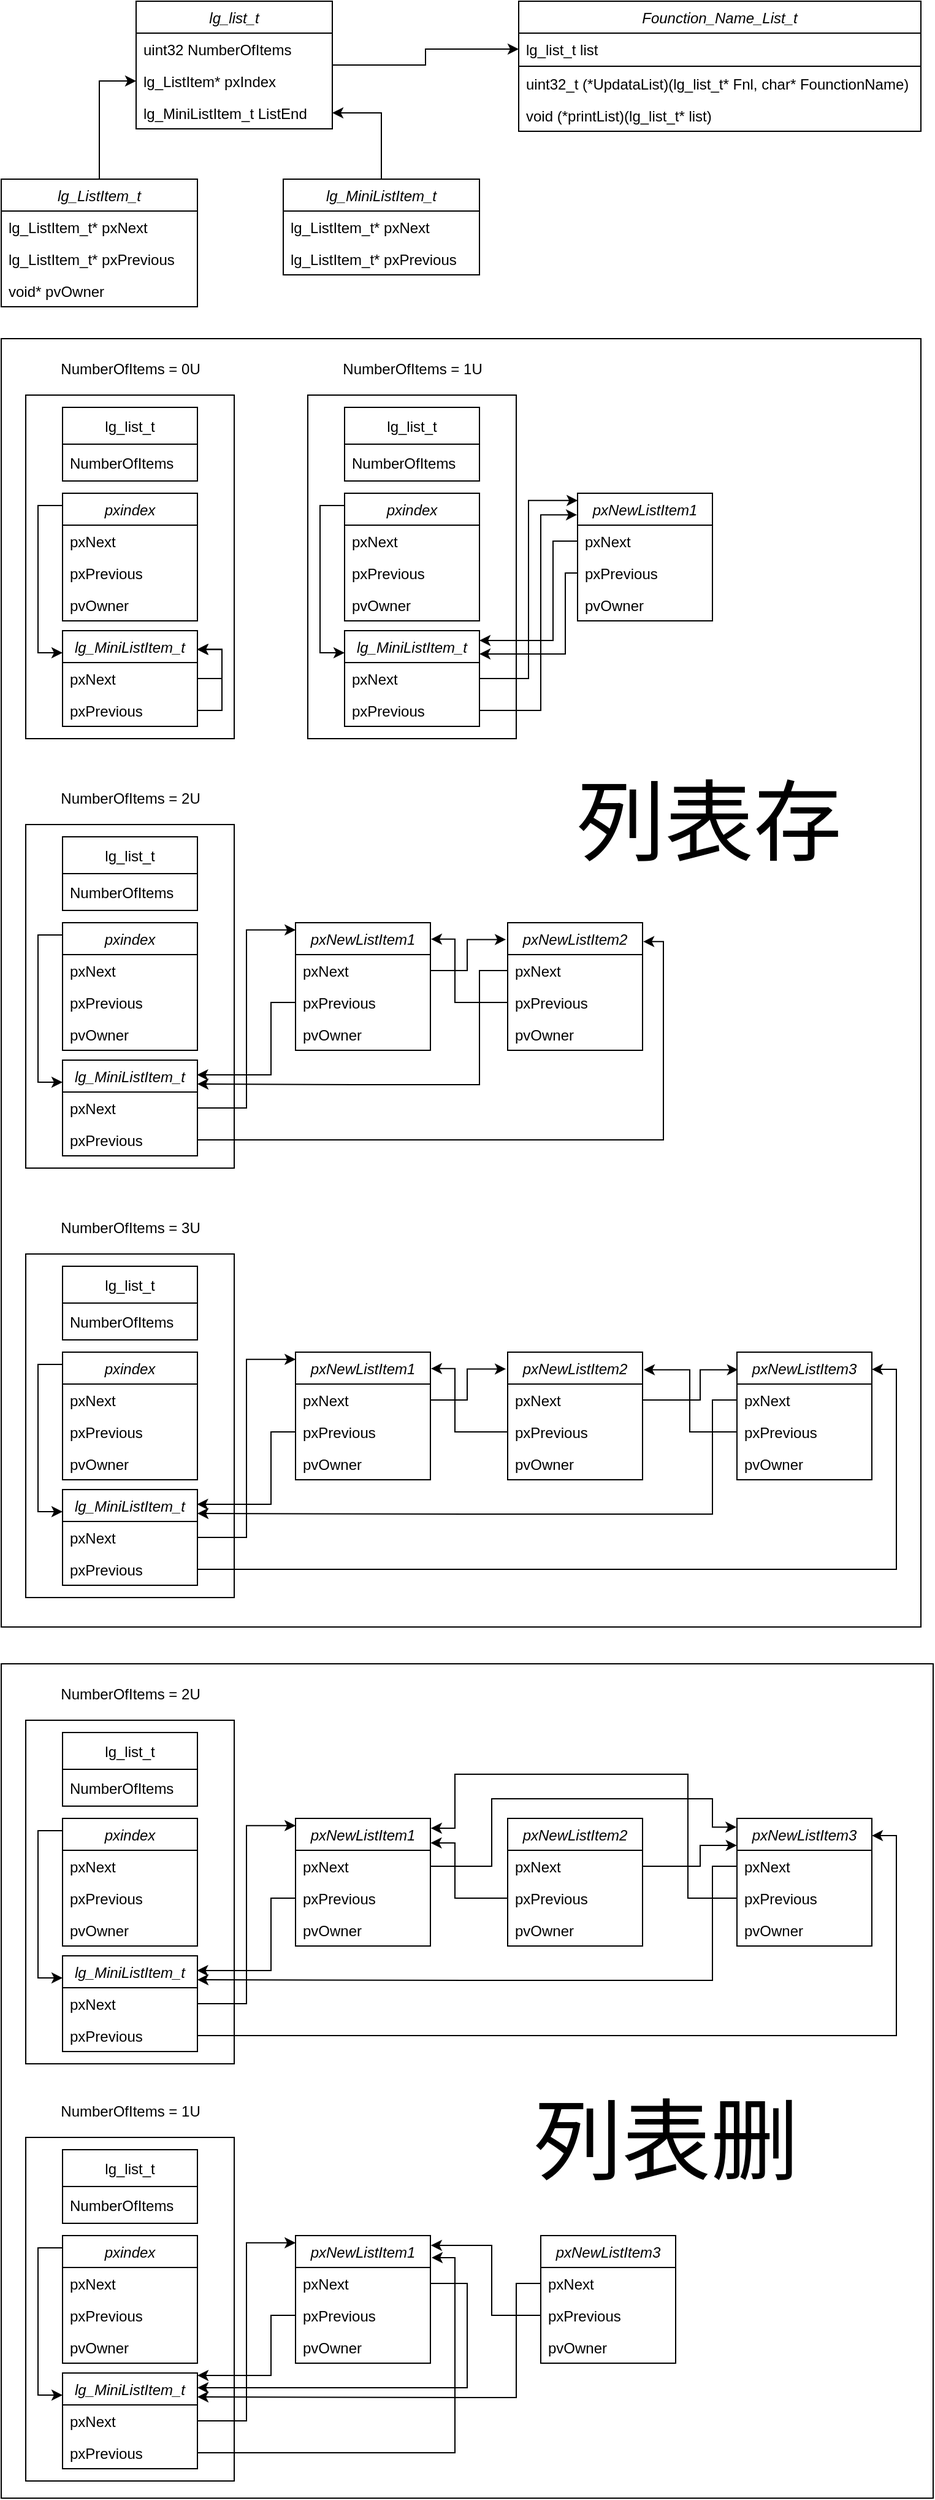 <mxfile version="20.3.0" type="device"><diagram id="C5RBs43oDa-KdzZeNtuy" name="Page-1"><mxGraphModel dx="709" dy="893" grid="1" gridSize="10" guides="1" tooltips="1" connect="1" arrows="1" fold="1" page="1" pageScale="1" pageWidth="827" pageHeight="1169" math="0" shadow="0"><root><mxCell id="WIyWlLk6GJQsqaUBKTNV-0"/><mxCell id="WIyWlLk6GJQsqaUBKTNV-1" parent="WIyWlLk6GJQsqaUBKTNV-0"/><mxCell id="qSNm-SZP-h9t6Cn3OwpZ-20" style="edgeStyle=orthogonalEdgeStyle;rounded=0;orthogonalLoop=1;jettySize=auto;html=1;entryX=0;entryY=0.5;entryDx=0;entryDy=0;" parent="WIyWlLk6GJQsqaUBKTNV-1" source="zkfFHV4jXpPFQw0GAbJ--0" target="qSNm-SZP-h9t6Cn3OwpZ-15" edge="1"><mxGeometry relative="1" as="geometry"/></mxCell><mxCell id="zkfFHV4jXpPFQw0GAbJ--0" value="lg_ListItem_t" style="swimlane;fontStyle=2;align=center;verticalAlign=top;childLayout=stackLayout;horizontal=1;startSize=26;horizontalStack=0;resizeParent=1;resizeLast=0;collapsible=1;marginBottom=0;rounded=0;shadow=0;strokeWidth=1;" parent="WIyWlLk6GJQsqaUBKTNV-1" vertex="1"><mxGeometry x="33" y="195" width="160" height="104" as="geometry"><mxRectangle x="230" y="140" width="160" height="26" as="alternateBounds"/></mxGeometry></mxCell><mxCell id="zkfFHV4jXpPFQw0GAbJ--1" value="lg_ListItem_t* pxNext" style="text;align=left;verticalAlign=top;spacingLeft=4;spacingRight=4;overflow=hidden;rotatable=0;points=[[0,0.5],[1,0.5]];portConstraint=eastwest;" parent="zkfFHV4jXpPFQw0GAbJ--0" vertex="1"><mxGeometry y="26" width="160" height="26" as="geometry"/></mxCell><mxCell id="zkfFHV4jXpPFQw0GAbJ--2" value="lg_ListItem_t* pxPrevious" style="text;align=left;verticalAlign=top;spacingLeft=4;spacingRight=4;overflow=hidden;rotatable=0;points=[[0,0.5],[1,0.5]];portConstraint=eastwest;rounded=0;shadow=0;html=0;" parent="zkfFHV4jXpPFQw0GAbJ--0" vertex="1"><mxGeometry y="52" width="160" height="26" as="geometry"/></mxCell><mxCell id="zkfFHV4jXpPFQw0GAbJ--3" value="void* pvOwner" style="text;align=left;verticalAlign=top;spacingLeft=4;spacingRight=4;overflow=hidden;rotatable=0;points=[[0,0.5],[1,0.5]];portConstraint=eastwest;rounded=0;shadow=0;html=0;" parent="zkfFHV4jXpPFQw0GAbJ--0" vertex="1"><mxGeometry y="78" width="160" height="26" as="geometry"/></mxCell><mxCell id="qSNm-SZP-h9t6Cn3OwpZ-19" style="edgeStyle=orthogonalEdgeStyle;rounded=0;orthogonalLoop=1;jettySize=auto;html=1;entryX=1;entryY=0.5;entryDx=0;entryDy=0;" parent="WIyWlLk6GJQsqaUBKTNV-1" source="qSNm-SZP-h9t6Cn3OwpZ-6" target="qSNm-SZP-h9t6Cn3OwpZ-17" edge="1"><mxGeometry relative="1" as="geometry"/></mxCell><mxCell id="qSNm-SZP-h9t6Cn3OwpZ-6" value="lg_MiniListItem_t" style="swimlane;fontStyle=2;align=center;verticalAlign=top;childLayout=stackLayout;horizontal=1;startSize=26;horizontalStack=0;resizeParent=1;resizeLast=0;collapsible=1;marginBottom=0;rounded=0;shadow=0;strokeWidth=1;" parent="WIyWlLk6GJQsqaUBKTNV-1" vertex="1"><mxGeometry x="263" y="195" width="160" height="78" as="geometry"><mxRectangle x="230" y="140" width="160" height="26" as="alternateBounds"/></mxGeometry></mxCell><mxCell id="qSNm-SZP-h9t6Cn3OwpZ-7" value="lg_ListItem_t* pxNext" style="text;align=left;verticalAlign=top;spacingLeft=4;spacingRight=4;overflow=hidden;rotatable=0;points=[[0,0.5],[1,0.5]];portConstraint=eastwest;" parent="qSNm-SZP-h9t6Cn3OwpZ-6" vertex="1"><mxGeometry y="26" width="160" height="26" as="geometry"/></mxCell><mxCell id="qSNm-SZP-h9t6Cn3OwpZ-9" value="lg_ListItem_t* pxPrevious" style="text;align=left;verticalAlign=top;spacingLeft=4;spacingRight=4;overflow=hidden;rotatable=0;points=[[0,0.5],[1,0.5]];portConstraint=eastwest;rounded=0;shadow=0;html=0;" parent="qSNm-SZP-h9t6Cn3OwpZ-6" vertex="1"><mxGeometry y="52" width="160" height="26" as="geometry"/></mxCell><mxCell id="qSNm-SZP-h9t6Cn3OwpZ-33" style="edgeStyle=orthogonalEdgeStyle;rounded=0;orthogonalLoop=1;jettySize=auto;html=1;entryX=0;entryY=0.5;entryDx=0;entryDy=0;" parent="WIyWlLk6GJQsqaUBKTNV-1" source="qSNm-SZP-h9t6Cn3OwpZ-12" target="qSNm-SZP-h9t6Cn3OwpZ-22" edge="1"><mxGeometry relative="1" as="geometry"/></mxCell><mxCell id="qSNm-SZP-h9t6Cn3OwpZ-12" value="lg_list_t" style="swimlane;fontStyle=2;align=center;verticalAlign=top;childLayout=stackLayout;horizontal=1;startSize=26;horizontalStack=0;resizeParent=1;resizeLast=0;collapsible=1;marginBottom=0;rounded=0;shadow=0;strokeWidth=1;" parent="WIyWlLk6GJQsqaUBKTNV-1" vertex="1"><mxGeometry x="143" y="50" width="160" height="104" as="geometry"><mxRectangle x="230" y="140" width="160" height="26" as="alternateBounds"/></mxGeometry></mxCell><mxCell id="qSNm-SZP-h9t6Cn3OwpZ-13" value="uint32 NumberOfItems" style="text;align=left;verticalAlign=top;spacingLeft=4;spacingRight=4;overflow=hidden;rotatable=0;points=[[0,0.5],[1,0.5]];portConstraint=eastwest;" parent="qSNm-SZP-h9t6Cn3OwpZ-12" vertex="1"><mxGeometry y="26" width="160" height="26" as="geometry"/></mxCell><mxCell id="qSNm-SZP-h9t6Cn3OwpZ-15" value="lg_ListItem* pxIndex" style="text;align=left;verticalAlign=top;spacingLeft=4;spacingRight=4;overflow=hidden;rotatable=0;points=[[0,0.5],[1,0.5]];portConstraint=eastwest;rounded=0;shadow=0;html=0;" parent="qSNm-SZP-h9t6Cn3OwpZ-12" vertex="1"><mxGeometry y="52" width="160" height="26" as="geometry"/></mxCell><mxCell id="qSNm-SZP-h9t6Cn3OwpZ-17" value="lg_MiniListItem_t ListEnd" style="text;align=left;verticalAlign=top;spacingLeft=4;spacingRight=4;overflow=hidden;rotatable=0;points=[[0,0.5],[1,0.5]];portConstraint=eastwest;rounded=0;shadow=0;html=0;" parent="qSNm-SZP-h9t6Cn3OwpZ-12" vertex="1"><mxGeometry y="78" width="160" height="26" as="geometry"/></mxCell><mxCell id="qSNm-SZP-h9t6Cn3OwpZ-21" value="Founction_Name_List_t" style="swimlane;fontStyle=2;align=center;verticalAlign=top;childLayout=stackLayout;horizontal=1;startSize=26;horizontalStack=0;resizeParent=1;resizeLast=0;collapsible=1;marginBottom=0;rounded=0;shadow=0;strokeWidth=1;" parent="WIyWlLk6GJQsqaUBKTNV-1" vertex="1"><mxGeometry x="455" y="50" width="328" height="106" as="geometry"><mxRectangle x="230" y="140" width="160" height="26" as="alternateBounds"/></mxGeometry></mxCell><mxCell id="qSNm-SZP-h9t6Cn3OwpZ-22" value="lg_list_t list" style="text;align=left;verticalAlign=top;spacingLeft=4;spacingRight=4;overflow=hidden;rotatable=0;points=[[0,0.5],[1,0.5]];portConstraint=eastwest;" parent="qSNm-SZP-h9t6Cn3OwpZ-21" vertex="1"><mxGeometry y="26" width="328" height="26" as="geometry"/></mxCell><mxCell id="qSNm-SZP-h9t6Cn3OwpZ-23" value="" style="line;html=1;strokeWidth=1;align=left;verticalAlign=middle;spacingTop=-1;spacingLeft=3;spacingRight=3;rotatable=0;labelPosition=right;points=[];portConstraint=eastwest;" parent="qSNm-SZP-h9t6Cn3OwpZ-21" vertex="1"><mxGeometry y="52" width="328" height="2" as="geometry"/></mxCell><mxCell id="qSNm-SZP-h9t6Cn3OwpZ-30" value="uint32_t (*UpdataList)(lg_list_t* Fnl, char* FounctionName)" style="text;align=left;verticalAlign=top;spacingLeft=4;spacingRight=4;overflow=hidden;rotatable=0;points=[[0,0.5],[1,0.5]];portConstraint=eastwest;rounded=0;shadow=0;html=0;" parent="qSNm-SZP-h9t6Cn3OwpZ-21" vertex="1"><mxGeometry y="54" width="328" height="26" as="geometry"/></mxCell><mxCell id="Z-c49UwAfxOz6scF2BGw-0" value="void (*printList)(lg_list_t* list)" style="text;align=left;verticalAlign=top;spacingLeft=4;spacingRight=4;overflow=hidden;rotatable=0;points=[[0,0.5],[1,0.5]];portConstraint=eastwest;rounded=0;shadow=0;html=0;" parent="qSNm-SZP-h9t6Cn3OwpZ-21" vertex="1"><mxGeometry y="80" width="328" height="26" as="geometry"/></mxCell><mxCell id="Z-c49UwAfxOz6scF2BGw-2" value="" style="group" parent="WIyWlLk6GJQsqaUBKTNV-1" vertex="1" connectable="0"><mxGeometry x="33" y="1405" width="760" height="680" as="geometry"/></mxCell><mxCell id="qSNm-SZP-h9t6Cn3OwpZ-167" value="" style="rounded=0;whiteSpace=wrap;html=1;fontSize=72;" parent="Z-c49UwAfxOz6scF2BGw-2" vertex="1"><mxGeometry width="760" height="680" as="geometry"/></mxCell><mxCell id="qSNm-SZP-h9t6Cn3OwpZ-168" value="pxNewListItem1" style="swimlane;fontStyle=2;align=center;verticalAlign=top;childLayout=stackLayout;horizontal=1;startSize=26;horizontalStack=0;resizeParent=1;resizeLast=0;collapsible=1;marginBottom=0;rounded=0;shadow=0;strokeWidth=1;" parent="Z-c49UwAfxOz6scF2BGw-2" vertex="1"><mxGeometry x="240" y="126" width="110" height="104" as="geometry"><mxRectangle x="230" y="140" width="160" height="26" as="alternateBounds"/></mxGeometry></mxCell><mxCell id="qSNm-SZP-h9t6Cn3OwpZ-169" value="pxNext" style="text;align=left;verticalAlign=top;spacingLeft=4;spacingRight=4;overflow=hidden;rotatable=0;points=[[0,0.5],[1,0.5]];portConstraint=eastwest;" parent="qSNm-SZP-h9t6Cn3OwpZ-168" vertex="1"><mxGeometry y="26" width="110" height="26" as="geometry"/></mxCell><mxCell id="qSNm-SZP-h9t6Cn3OwpZ-170" value="pxPrevious" style="text;align=left;verticalAlign=top;spacingLeft=4;spacingRight=4;overflow=hidden;rotatable=0;points=[[0,0.5],[1,0.5]];portConstraint=eastwest;rounded=0;shadow=0;html=0;" parent="qSNm-SZP-h9t6Cn3OwpZ-168" vertex="1"><mxGeometry y="52" width="110" height="26" as="geometry"/></mxCell><mxCell id="qSNm-SZP-h9t6Cn3OwpZ-171" value="pvOwner" style="text;align=left;verticalAlign=top;spacingLeft=4;spacingRight=4;overflow=hidden;rotatable=0;points=[[0,0.5],[1,0.5]];portConstraint=eastwest;rounded=0;shadow=0;html=0;" parent="qSNm-SZP-h9t6Cn3OwpZ-168" vertex="1"><mxGeometry y="78" width="110" height="26" as="geometry"/></mxCell><mxCell id="qSNm-SZP-h9t6Cn3OwpZ-172" value="NumberOfItems = 2U" style="text;html=1;align=center;verticalAlign=middle;resizable=0;points=[];autosize=1;strokeColor=none;fillColor=none;" parent="Z-c49UwAfxOz6scF2BGw-2" vertex="1"><mxGeometry x="35" y="10" width="140" height="30" as="geometry"/></mxCell><mxCell id="qSNm-SZP-h9t6Cn3OwpZ-173" value="" style="rounded=0;whiteSpace=wrap;html=1;" parent="Z-c49UwAfxOz6scF2BGw-2" vertex="1"><mxGeometry x="20" y="46" width="170" height="280" as="geometry"/></mxCell><mxCell id="qSNm-SZP-h9t6Cn3OwpZ-174" value="lg_list_t" style="swimlane;fontStyle=0;childLayout=stackLayout;horizontal=1;startSize=30;horizontalStack=0;resizeParent=1;resizeParentMax=0;resizeLast=0;collapsible=1;marginBottom=0;" parent="Z-c49UwAfxOz6scF2BGw-2" vertex="1"><mxGeometry x="50" y="56" width="110" height="60" as="geometry"/></mxCell><mxCell id="qSNm-SZP-h9t6Cn3OwpZ-175" value="NumberOfItems" style="text;strokeColor=none;fillColor=none;align=left;verticalAlign=middle;spacingLeft=4;spacingRight=4;overflow=hidden;points=[[0,0.5],[1,0.5]];portConstraint=eastwest;rotatable=0;" parent="qSNm-SZP-h9t6Cn3OwpZ-174" vertex="1"><mxGeometry y="30" width="110" height="30" as="geometry"/></mxCell><mxCell id="qSNm-SZP-h9t6Cn3OwpZ-176" value="pxindex" style="swimlane;fontStyle=2;align=center;verticalAlign=top;childLayout=stackLayout;horizontal=1;startSize=26;horizontalStack=0;resizeParent=1;resizeLast=0;collapsible=1;marginBottom=0;rounded=0;shadow=0;strokeWidth=1;" parent="Z-c49UwAfxOz6scF2BGw-2" vertex="1"><mxGeometry x="50" y="126" width="110" height="104" as="geometry"><mxRectangle x="230" y="140" width="160" height="26" as="alternateBounds"/></mxGeometry></mxCell><mxCell id="qSNm-SZP-h9t6Cn3OwpZ-177" value="pxNext" style="text;align=left;verticalAlign=top;spacingLeft=4;spacingRight=4;overflow=hidden;rotatable=0;points=[[0,0.5],[1,0.5]];portConstraint=eastwest;" parent="qSNm-SZP-h9t6Cn3OwpZ-176" vertex="1"><mxGeometry y="26" width="110" height="26" as="geometry"/></mxCell><mxCell id="qSNm-SZP-h9t6Cn3OwpZ-178" value="pxPrevious" style="text;align=left;verticalAlign=top;spacingLeft=4;spacingRight=4;overflow=hidden;rotatable=0;points=[[0,0.5],[1,0.5]];portConstraint=eastwest;rounded=0;shadow=0;html=0;" parent="qSNm-SZP-h9t6Cn3OwpZ-176" vertex="1"><mxGeometry y="52" width="110" height="26" as="geometry"/></mxCell><mxCell id="qSNm-SZP-h9t6Cn3OwpZ-179" value="pvOwner" style="text;align=left;verticalAlign=top;spacingLeft=4;spacingRight=4;overflow=hidden;rotatable=0;points=[[0,0.5],[1,0.5]];portConstraint=eastwest;rounded=0;shadow=0;html=0;" parent="qSNm-SZP-h9t6Cn3OwpZ-176" vertex="1"><mxGeometry y="78" width="110" height="26" as="geometry"/></mxCell><mxCell id="qSNm-SZP-h9t6Cn3OwpZ-180" value="lg_MiniListItem_t" style="swimlane;fontStyle=2;align=center;verticalAlign=top;childLayout=stackLayout;horizontal=1;startSize=26;horizontalStack=0;resizeParent=1;resizeLast=0;collapsible=1;marginBottom=0;rounded=0;shadow=0;strokeWidth=1;" parent="Z-c49UwAfxOz6scF2BGw-2" vertex="1"><mxGeometry x="50" y="238" width="110" height="78" as="geometry"><mxRectangle x="230" y="140" width="160" height="26" as="alternateBounds"/></mxGeometry></mxCell><mxCell id="qSNm-SZP-h9t6Cn3OwpZ-181" value="pxNext" style="text;align=left;verticalAlign=top;spacingLeft=4;spacingRight=4;overflow=hidden;rotatable=0;points=[[0,0.5],[1,0.5]];portConstraint=eastwest;" parent="qSNm-SZP-h9t6Cn3OwpZ-180" vertex="1"><mxGeometry y="26" width="110" height="26" as="geometry"/></mxCell><mxCell id="qSNm-SZP-h9t6Cn3OwpZ-182" value="pxPrevious" style="text;align=left;verticalAlign=top;spacingLeft=4;spacingRight=4;overflow=hidden;rotatable=0;points=[[0,0.5],[1,0.5]];portConstraint=eastwest;rounded=0;shadow=0;html=0;" parent="qSNm-SZP-h9t6Cn3OwpZ-180" vertex="1"><mxGeometry y="52" width="110" height="26" as="geometry"/></mxCell><mxCell id="qSNm-SZP-h9t6Cn3OwpZ-183" style="edgeStyle=orthogonalEdgeStyle;rounded=0;orthogonalLoop=1;jettySize=auto;html=1;entryX=0.997;entryY=0.16;entryDx=0;entryDy=0;entryPerimeter=0;" parent="Z-c49UwAfxOz6scF2BGw-2" source="qSNm-SZP-h9t6Cn3OwpZ-170" target="qSNm-SZP-h9t6Cn3OwpZ-180" edge="1"><mxGeometry relative="1" as="geometry"><Array as="points"><mxPoint x="220" y="191"/><mxPoint x="220" y="250"/><mxPoint x="160" y="250"/></Array></mxGeometry></mxCell><mxCell id="qSNm-SZP-h9t6Cn3OwpZ-184" style="edgeStyle=orthogonalEdgeStyle;rounded=0;orthogonalLoop=1;jettySize=auto;html=1;entryX=0;entryY=0.231;entryDx=0;entryDy=0;entryPerimeter=0;" parent="Z-c49UwAfxOz6scF2BGw-2" source="qSNm-SZP-h9t6Cn3OwpZ-176" target="qSNm-SZP-h9t6Cn3OwpZ-180" edge="1"><mxGeometry relative="1" as="geometry"><Array as="points"><mxPoint x="30" y="136"/><mxPoint x="30" y="256"/></Array></mxGeometry></mxCell><mxCell id="qSNm-SZP-h9t6Cn3OwpZ-185" style="edgeStyle=orthogonalEdgeStyle;rounded=0;orthogonalLoop=1;jettySize=auto;html=1;entryX=0.001;entryY=0.057;entryDx=0;entryDy=0;entryPerimeter=0;" parent="Z-c49UwAfxOz6scF2BGw-2" source="qSNm-SZP-h9t6Cn3OwpZ-181" target="qSNm-SZP-h9t6Cn3OwpZ-168" edge="1"><mxGeometry relative="1" as="geometry"/></mxCell><mxCell id="qSNm-SZP-h9t6Cn3OwpZ-186" value="pxNewListItem2" style="swimlane;fontStyle=2;align=center;verticalAlign=top;childLayout=stackLayout;horizontal=1;startSize=26;horizontalStack=0;resizeParent=1;resizeLast=0;collapsible=1;marginBottom=0;rounded=0;shadow=0;strokeWidth=1;" parent="Z-c49UwAfxOz6scF2BGw-2" vertex="1"><mxGeometry x="413" y="126" width="110" height="104" as="geometry"><mxRectangle x="230" y="140" width="160" height="26" as="alternateBounds"/></mxGeometry></mxCell><mxCell id="qSNm-SZP-h9t6Cn3OwpZ-187" value="pxNext" style="text;align=left;verticalAlign=top;spacingLeft=4;spacingRight=4;overflow=hidden;rotatable=0;points=[[0,0.5],[1,0.5]];portConstraint=eastwest;" parent="qSNm-SZP-h9t6Cn3OwpZ-186" vertex="1"><mxGeometry y="26" width="110" height="26" as="geometry"/></mxCell><mxCell id="qSNm-SZP-h9t6Cn3OwpZ-188" value="pxPrevious" style="text;align=left;verticalAlign=top;spacingLeft=4;spacingRight=4;overflow=hidden;rotatable=0;points=[[0,0.5],[1,0.5]];portConstraint=eastwest;rounded=0;shadow=0;html=0;" parent="qSNm-SZP-h9t6Cn3OwpZ-186" vertex="1"><mxGeometry y="52" width="110" height="26" as="geometry"/></mxCell><mxCell id="qSNm-SZP-h9t6Cn3OwpZ-189" value="pvOwner" style="text;align=left;verticalAlign=top;spacingLeft=4;spacingRight=4;overflow=hidden;rotatable=0;points=[[0,0.5],[1,0.5]];portConstraint=eastwest;rounded=0;shadow=0;html=0;" parent="qSNm-SZP-h9t6Cn3OwpZ-186" vertex="1"><mxGeometry y="78" width="110" height="26" as="geometry"/></mxCell><mxCell id="qSNm-SZP-h9t6Cn3OwpZ-190" style="edgeStyle=orthogonalEdgeStyle;rounded=0;orthogonalLoop=1;jettySize=auto;html=1;entryX=1.002;entryY=0.194;entryDx=0;entryDy=0;entryPerimeter=0;" parent="Z-c49UwAfxOz6scF2BGw-2" source="qSNm-SZP-h9t6Cn3OwpZ-188" target="qSNm-SZP-h9t6Cn3OwpZ-168" edge="1"><mxGeometry relative="1" as="geometry"><Array as="points"><mxPoint x="370" y="191"/><mxPoint x="370" y="146"/><mxPoint x="350" y="146"/></Array></mxGeometry></mxCell><mxCell id="qSNm-SZP-h9t6Cn3OwpZ-191" style="edgeStyle=orthogonalEdgeStyle;rounded=0;orthogonalLoop=1;jettySize=auto;html=1;entryX=-0.003;entryY=0.068;entryDx=0;entryDy=0;entryPerimeter=0;" parent="Z-c49UwAfxOz6scF2BGw-2" source="qSNm-SZP-h9t6Cn3OwpZ-169" target="qSNm-SZP-h9t6Cn3OwpZ-192" edge="1"><mxGeometry relative="1" as="geometry"><Array as="points"><mxPoint x="400" y="165"/><mxPoint x="400" y="110"/><mxPoint x="580" y="110"/><mxPoint x="580" y="133"/></Array><mxPoint x="600" y="140" as="targetPoint"/></mxGeometry></mxCell><mxCell id="qSNm-SZP-h9t6Cn3OwpZ-192" value="pxNewListItem3" style="swimlane;fontStyle=2;align=center;verticalAlign=top;childLayout=stackLayout;horizontal=1;startSize=26;horizontalStack=0;resizeParent=1;resizeLast=0;collapsible=1;marginBottom=0;rounded=0;shadow=0;strokeWidth=1;" parent="Z-c49UwAfxOz6scF2BGw-2" vertex="1"><mxGeometry x="600" y="126" width="110" height="104" as="geometry"><mxRectangle x="230" y="140" width="160" height="26" as="alternateBounds"/></mxGeometry></mxCell><mxCell id="qSNm-SZP-h9t6Cn3OwpZ-193" value="pxNext" style="text;align=left;verticalAlign=top;spacingLeft=4;spacingRight=4;overflow=hidden;rotatable=0;points=[[0,0.5],[1,0.5]];portConstraint=eastwest;" parent="qSNm-SZP-h9t6Cn3OwpZ-192" vertex="1"><mxGeometry y="26" width="110" height="26" as="geometry"/></mxCell><mxCell id="qSNm-SZP-h9t6Cn3OwpZ-194" value="pxPrevious" style="text;align=left;verticalAlign=top;spacingLeft=4;spacingRight=4;overflow=hidden;rotatable=0;points=[[0,0.5],[1,0.5]];portConstraint=eastwest;rounded=0;shadow=0;html=0;" parent="qSNm-SZP-h9t6Cn3OwpZ-192" vertex="1"><mxGeometry y="52" width="110" height="26" as="geometry"/></mxCell><mxCell id="qSNm-SZP-h9t6Cn3OwpZ-195" value="pvOwner" style="text;align=left;verticalAlign=top;spacingLeft=4;spacingRight=4;overflow=hidden;rotatable=0;points=[[0,0.5],[1,0.5]];portConstraint=eastwest;rounded=0;shadow=0;html=0;" parent="qSNm-SZP-h9t6Cn3OwpZ-192" vertex="1"><mxGeometry y="78" width="110" height="26" as="geometry"/></mxCell><mxCell id="qSNm-SZP-h9t6Cn3OwpZ-196" style="edgeStyle=orthogonalEdgeStyle;rounded=0;orthogonalLoop=1;jettySize=auto;html=1;entryX=1;entryY=0.25;entryDx=0;entryDy=0;" parent="Z-c49UwAfxOz6scF2BGw-2" source="qSNm-SZP-h9t6Cn3OwpZ-193" target="qSNm-SZP-h9t6Cn3OwpZ-180" edge="1"><mxGeometry relative="1" as="geometry"><Array as="points"><mxPoint x="580" y="165"/><mxPoint x="580" y="258"/><mxPoint x="380" y="258"/></Array></mxGeometry></mxCell><mxCell id="qSNm-SZP-h9t6Cn3OwpZ-197" style="edgeStyle=orthogonalEdgeStyle;rounded=0;orthogonalLoop=1;jettySize=auto;html=1;entryX=1.004;entryY=0.075;entryDx=0;entryDy=0;entryPerimeter=0;" parent="Z-c49UwAfxOz6scF2BGw-2" source="qSNm-SZP-h9t6Cn3OwpZ-194" target="qSNm-SZP-h9t6Cn3OwpZ-168" edge="1"><mxGeometry relative="1" as="geometry"><Array as="points"><mxPoint x="560" y="191"/><mxPoint x="560" y="90"/><mxPoint x="370" y="90"/><mxPoint x="370" y="134"/><mxPoint x="350" y="134"/></Array></mxGeometry></mxCell><mxCell id="qSNm-SZP-h9t6Cn3OwpZ-198" style="edgeStyle=orthogonalEdgeStyle;rounded=0;orthogonalLoop=1;jettySize=auto;html=1;entryX=-0.001;entryY=0.212;entryDx=0;entryDy=0;entryPerimeter=0;" parent="Z-c49UwAfxOz6scF2BGw-2" source="qSNm-SZP-h9t6Cn3OwpZ-187" target="qSNm-SZP-h9t6Cn3OwpZ-192" edge="1"><mxGeometry relative="1" as="geometry"><Array as="points"><mxPoint x="570" y="165"/><mxPoint x="570" y="148"/></Array></mxGeometry></mxCell><mxCell id="qSNm-SZP-h9t6Cn3OwpZ-199" style="edgeStyle=orthogonalEdgeStyle;rounded=0;orthogonalLoop=1;jettySize=auto;html=1;entryX=1;entryY=0.135;entryDx=0;entryDy=0;entryPerimeter=0;" parent="Z-c49UwAfxOz6scF2BGw-2" source="qSNm-SZP-h9t6Cn3OwpZ-182" target="qSNm-SZP-h9t6Cn3OwpZ-192" edge="1"><mxGeometry relative="1" as="geometry"/></mxCell><mxCell id="qSNm-SZP-h9t6Cn3OwpZ-200" value="pxNewListItem1" style="swimlane;fontStyle=2;align=center;verticalAlign=top;childLayout=stackLayout;horizontal=1;startSize=26;horizontalStack=0;resizeParent=1;resizeLast=0;collapsible=1;marginBottom=0;rounded=0;shadow=0;strokeWidth=1;" parent="Z-c49UwAfxOz6scF2BGw-2" vertex="1"><mxGeometry x="240" y="466" width="110" height="104" as="geometry"><mxRectangle x="230" y="140" width="160" height="26" as="alternateBounds"/></mxGeometry></mxCell><mxCell id="qSNm-SZP-h9t6Cn3OwpZ-201" value="pxNext" style="text;align=left;verticalAlign=top;spacingLeft=4;spacingRight=4;overflow=hidden;rotatable=0;points=[[0,0.5],[1,0.5]];portConstraint=eastwest;" parent="qSNm-SZP-h9t6Cn3OwpZ-200" vertex="1"><mxGeometry y="26" width="110" height="26" as="geometry"/></mxCell><mxCell id="qSNm-SZP-h9t6Cn3OwpZ-202" value="pxPrevious" style="text;align=left;verticalAlign=top;spacingLeft=4;spacingRight=4;overflow=hidden;rotatable=0;points=[[0,0.5],[1,0.5]];portConstraint=eastwest;rounded=0;shadow=0;html=0;" parent="qSNm-SZP-h9t6Cn3OwpZ-200" vertex="1"><mxGeometry y="52" width="110" height="26" as="geometry"/></mxCell><mxCell id="qSNm-SZP-h9t6Cn3OwpZ-203" value="pvOwner" style="text;align=left;verticalAlign=top;spacingLeft=4;spacingRight=4;overflow=hidden;rotatable=0;points=[[0,0.5],[1,0.5]];portConstraint=eastwest;rounded=0;shadow=0;html=0;" parent="qSNm-SZP-h9t6Cn3OwpZ-200" vertex="1"><mxGeometry y="78" width="110" height="26" as="geometry"/></mxCell><mxCell id="qSNm-SZP-h9t6Cn3OwpZ-204" value="NumberOfItems = 1U" style="text;html=1;align=center;verticalAlign=middle;resizable=0;points=[];autosize=1;strokeColor=none;fillColor=none;" parent="Z-c49UwAfxOz6scF2BGw-2" vertex="1"><mxGeometry x="35" y="350" width="140" height="30" as="geometry"/></mxCell><mxCell id="qSNm-SZP-h9t6Cn3OwpZ-205" value="" style="rounded=0;whiteSpace=wrap;html=1;" parent="Z-c49UwAfxOz6scF2BGw-2" vertex="1"><mxGeometry x="20" y="386" width="170" height="280" as="geometry"/></mxCell><mxCell id="qSNm-SZP-h9t6Cn3OwpZ-206" value="lg_list_t" style="swimlane;fontStyle=0;childLayout=stackLayout;horizontal=1;startSize=30;horizontalStack=0;resizeParent=1;resizeParentMax=0;resizeLast=0;collapsible=1;marginBottom=0;" parent="Z-c49UwAfxOz6scF2BGw-2" vertex="1"><mxGeometry x="50" y="396" width="110" height="60" as="geometry"/></mxCell><mxCell id="qSNm-SZP-h9t6Cn3OwpZ-207" value="NumberOfItems" style="text;strokeColor=none;fillColor=none;align=left;verticalAlign=middle;spacingLeft=4;spacingRight=4;overflow=hidden;points=[[0,0.5],[1,0.5]];portConstraint=eastwest;rotatable=0;" parent="qSNm-SZP-h9t6Cn3OwpZ-206" vertex="1"><mxGeometry y="30" width="110" height="30" as="geometry"/></mxCell><mxCell id="qSNm-SZP-h9t6Cn3OwpZ-208" value="pxindex" style="swimlane;fontStyle=2;align=center;verticalAlign=top;childLayout=stackLayout;horizontal=1;startSize=26;horizontalStack=0;resizeParent=1;resizeLast=0;collapsible=1;marginBottom=0;rounded=0;shadow=0;strokeWidth=1;" parent="Z-c49UwAfxOz6scF2BGw-2" vertex="1"><mxGeometry x="50" y="466" width="110" height="104" as="geometry"><mxRectangle x="230" y="140" width="160" height="26" as="alternateBounds"/></mxGeometry></mxCell><mxCell id="qSNm-SZP-h9t6Cn3OwpZ-209" value="pxNext" style="text;align=left;verticalAlign=top;spacingLeft=4;spacingRight=4;overflow=hidden;rotatable=0;points=[[0,0.5],[1,0.5]];portConstraint=eastwest;" parent="qSNm-SZP-h9t6Cn3OwpZ-208" vertex="1"><mxGeometry y="26" width="110" height="26" as="geometry"/></mxCell><mxCell id="qSNm-SZP-h9t6Cn3OwpZ-210" value="pxPrevious" style="text;align=left;verticalAlign=top;spacingLeft=4;spacingRight=4;overflow=hidden;rotatable=0;points=[[0,0.5],[1,0.5]];portConstraint=eastwest;rounded=0;shadow=0;html=0;" parent="qSNm-SZP-h9t6Cn3OwpZ-208" vertex="1"><mxGeometry y="52" width="110" height="26" as="geometry"/></mxCell><mxCell id="qSNm-SZP-h9t6Cn3OwpZ-211" value="pvOwner" style="text;align=left;verticalAlign=top;spacingLeft=4;spacingRight=4;overflow=hidden;rotatable=0;points=[[0,0.5],[1,0.5]];portConstraint=eastwest;rounded=0;shadow=0;html=0;" parent="qSNm-SZP-h9t6Cn3OwpZ-208" vertex="1"><mxGeometry y="78" width="110" height="26" as="geometry"/></mxCell><mxCell id="qSNm-SZP-h9t6Cn3OwpZ-212" value="lg_MiniListItem_t" style="swimlane;fontStyle=2;align=center;verticalAlign=top;childLayout=stackLayout;horizontal=1;startSize=26;horizontalStack=0;resizeParent=1;resizeLast=0;collapsible=1;marginBottom=0;rounded=0;shadow=0;strokeWidth=1;" parent="Z-c49UwAfxOz6scF2BGw-2" vertex="1"><mxGeometry x="50" y="578" width="110" height="78" as="geometry"><mxRectangle x="230" y="140" width="160" height="26" as="alternateBounds"/></mxGeometry></mxCell><mxCell id="qSNm-SZP-h9t6Cn3OwpZ-213" value="pxNext" style="text;align=left;verticalAlign=top;spacingLeft=4;spacingRight=4;overflow=hidden;rotatable=0;points=[[0,0.5],[1,0.5]];portConstraint=eastwest;" parent="qSNm-SZP-h9t6Cn3OwpZ-212" vertex="1"><mxGeometry y="26" width="110" height="26" as="geometry"/></mxCell><mxCell id="qSNm-SZP-h9t6Cn3OwpZ-214" value="pxPrevious" style="text;align=left;verticalAlign=top;spacingLeft=4;spacingRight=4;overflow=hidden;rotatable=0;points=[[0,0.5],[1,0.5]];portConstraint=eastwest;rounded=0;shadow=0;html=0;" parent="qSNm-SZP-h9t6Cn3OwpZ-212" vertex="1"><mxGeometry y="52" width="110" height="26" as="geometry"/></mxCell><mxCell id="qSNm-SZP-h9t6Cn3OwpZ-215" style="edgeStyle=orthogonalEdgeStyle;rounded=0;orthogonalLoop=1;jettySize=auto;html=1;" parent="Z-c49UwAfxOz6scF2BGw-2" source="qSNm-SZP-h9t6Cn3OwpZ-202" edge="1"><mxGeometry relative="1" as="geometry"><Array as="points"><mxPoint x="220" y="531"/><mxPoint x="220" y="580"/><mxPoint x="160" y="580"/></Array><mxPoint x="160" y="580" as="targetPoint"/></mxGeometry></mxCell><mxCell id="qSNm-SZP-h9t6Cn3OwpZ-216" style="edgeStyle=orthogonalEdgeStyle;rounded=0;orthogonalLoop=1;jettySize=auto;html=1;entryX=0;entryY=0.231;entryDx=0;entryDy=0;entryPerimeter=0;" parent="Z-c49UwAfxOz6scF2BGw-2" source="qSNm-SZP-h9t6Cn3OwpZ-208" target="qSNm-SZP-h9t6Cn3OwpZ-212" edge="1"><mxGeometry relative="1" as="geometry"><Array as="points"><mxPoint x="30" y="476"/><mxPoint x="30" y="596"/></Array></mxGeometry></mxCell><mxCell id="qSNm-SZP-h9t6Cn3OwpZ-217" style="edgeStyle=orthogonalEdgeStyle;rounded=0;orthogonalLoop=1;jettySize=auto;html=1;entryX=0.001;entryY=0.057;entryDx=0;entryDy=0;entryPerimeter=0;" parent="Z-c49UwAfxOz6scF2BGw-2" source="qSNm-SZP-h9t6Cn3OwpZ-213" target="qSNm-SZP-h9t6Cn3OwpZ-200" edge="1"><mxGeometry relative="1" as="geometry"/></mxCell><mxCell id="qSNm-SZP-h9t6Cn3OwpZ-223" style="edgeStyle=orthogonalEdgeStyle;rounded=0;orthogonalLoop=1;jettySize=auto;html=1;entryX=1;entryY=0.164;entryDx=0;entryDy=0;entryPerimeter=0;" parent="Z-c49UwAfxOz6scF2BGw-2" source="qSNm-SZP-h9t6Cn3OwpZ-201" target="qSNm-SZP-h9t6Cn3OwpZ-212" edge="1"><mxGeometry relative="1" as="geometry"><Array as="points"><mxPoint x="380" y="505"/><mxPoint x="380" y="590"/><mxPoint x="160" y="590"/></Array><mxPoint x="600" y="480" as="targetPoint"/></mxGeometry></mxCell><mxCell id="qSNm-SZP-h9t6Cn3OwpZ-224" value="pxNewListItem3" style="swimlane;fontStyle=2;align=center;verticalAlign=top;childLayout=stackLayout;horizontal=1;startSize=26;horizontalStack=0;resizeParent=1;resizeLast=0;collapsible=1;marginBottom=0;rounded=0;shadow=0;strokeWidth=1;" parent="Z-c49UwAfxOz6scF2BGw-2" vertex="1"><mxGeometry x="440" y="466" width="110" height="104" as="geometry"><mxRectangle x="230" y="140" width="160" height="26" as="alternateBounds"/></mxGeometry></mxCell><mxCell id="qSNm-SZP-h9t6Cn3OwpZ-225" value="pxNext" style="text;align=left;verticalAlign=top;spacingLeft=4;spacingRight=4;overflow=hidden;rotatable=0;points=[[0,0.5],[1,0.5]];portConstraint=eastwest;" parent="qSNm-SZP-h9t6Cn3OwpZ-224" vertex="1"><mxGeometry y="26" width="110" height="26" as="geometry"/></mxCell><mxCell id="qSNm-SZP-h9t6Cn3OwpZ-226" value="pxPrevious" style="text;align=left;verticalAlign=top;spacingLeft=4;spacingRight=4;overflow=hidden;rotatable=0;points=[[0,0.5],[1,0.5]];portConstraint=eastwest;rounded=0;shadow=0;html=0;" parent="qSNm-SZP-h9t6Cn3OwpZ-224" vertex="1"><mxGeometry y="52" width="110" height="26" as="geometry"/></mxCell><mxCell id="qSNm-SZP-h9t6Cn3OwpZ-227" value="pvOwner" style="text;align=left;verticalAlign=top;spacingLeft=4;spacingRight=4;overflow=hidden;rotatable=0;points=[[0,0.5],[1,0.5]];portConstraint=eastwest;rounded=0;shadow=0;html=0;" parent="qSNm-SZP-h9t6Cn3OwpZ-224" vertex="1"><mxGeometry y="78" width="110" height="26" as="geometry"/></mxCell><mxCell id="qSNm-SZP-h9t6Cn3OwpZ-228" style="edgeStyle=orthogonalEdgeStyle;rounded=0;orthogonalLoop=1;jettySize=auto;html=1;entryX=1;entryY=0.25;entryDx=0;entryDy=0;" parent="Z-c49UwAfxOz6scF2BGw-2" source="qSNm-SZP-h9t6Cn3OwpZ-225" target="qSNm-SZP-h9t6Cn3OwpZ-212" edge="1"><mxGeometry relative="1" as="geometry"><Array as="points"><mxPoint x="420" y="505"/><mxPoint x="420" y="598"/><mxPoint x="380" y="598"/></Array></mxGeometry></mxCell><mxCell id="qSNm-SZP-h9t6Cn3OwpZ-229" style="edgeStyle=orthogonalEdgeStyle;rounded=0;orthogonalLoop=1;jettySize=auto;html=1;entryX=1.004;entryY=0.075;entryDx=0;entryDy=0;entryPerimeter=0;" parent="Z-c49UwAfxOz6scF2BGw-2" source="qSNm-SZP-h9t6Cn3OwpZ-226" target="qSNm-SZP-h9t6Cn3OwpZ-200" edge="1"><mxGeometry relative="1" as="geometry"><Array as="points"><mxPoint x="400" y="531"/><mxPoint x="400" y="474"/><mxPoint x="350" y="474"/></Array></mxGeometry></mxCell><mxCell id="qSNm-SZP-h9t6Cn3OwpZ-231" style="edgeStyle=orthogonalEdgeStyle;rounded=0;orthogonalLoop=1;jettySize=auto;html=1;entryX=1.009;entryY=0.173;entryDx=0;entryDy=0;entryPerimeter=0;" parent="Z-c49UwAfxOz6scF2BGw-2" source="qSNm-SZP-h9t6Cn3OwpZ-214" target="qSNm-SZP-h9t6Cn3OwpZ-200" edge="1"><mxGeometry relative="1" as="geometry"/></mxCell><mxCell id="Z-c49UwAfxOz6scF2BGw-1" value="&lt;font style=&quot;font-size: 72px;&quot;&gt;列表删&lt;/font&gt;" style="text;html=1;align=center;verticalAlign=middle;resizable=0;points=[];autosize=1;strokeColor=none;fillColor=none;" parent="Z-c49UwAfxOz6scF2BGw-2" vertex="1"><mxGeometry x="422" y="340" width="240" height="100" as="geometry"/></mxCell><mxCell id="Z-c49UwAfxOz6scF2BGw-25" value="" style="group" parent="WIyWlLk6GJQsqaUBKTNV-1" vertex="1" connectable="0"><mxGeometry x="33" y="325" width="750" height="1050" as="geometry"/></mxCell><mxCell id="qSNm-SZP-h9t6Cn3OwpZ-165" value="" style="rounded=0;whiteSpace=wrap;html=1;fontSize=72;" parent="Z-c49UwAfxOz6scF2BGw-25" vertex="1"><mxGeometry width="750" height="1050" as="geometry"/></mxCell><mxCell id="qSNm-SZP-h9t6Cn3OwpZ-45" value="" style="rounded=0;whiteSpace=wrap;html=1;" parent="Z-c49UwAfxOz6scF2BGw-25" vertex="1"><mxGeometry x="20" y="46" width="170" height="280" as="geometry"/></mxCell><mxCell id="qSNm-SZP-h9t6Cn3OwpZ-34" value="lg_list_t" style="swimlane;fontStyle=0;childLayout=stackLayout;horizontal=1;startSize=30;horizontalStack=0;resizeParent=1;resizeParentMax=0;resizeLast=0;collapsible=1;marginBottom=0;" parent="Z-c49UwAfxOz6scF2BGw-25" vertex="1"><mxGeometry x="50" y="56" width="110" height="60" as="geometry"/></mxCell><mxCell id="qSNm-SZP-h9t6Cn3OwpZ-35" value="NumberOfItems" style="text;strokeColor=none;fillColor=none;align=left;verticalAlign=middle;spacingLeft=4;spacingRight=4;overflow=hidden;points=[[0,0.5],[1,0.5]];portConstraint=eastwest;rotatable=0;" parent="qSNm-SZP-h9t6Cn3OwpZ-34" vertex="1"><mxGeometry y="30" width="110" height="30" as="geometry"/></mxCell><mxCell id="qSNm-SZP-h9t6Cn3OwpZ-46" value="pxindex" style="swimlane;fontStyle=2;align=center;verticalAlign=top;childLayout=stackLayout;horizontal=1;startSize=26;horizontalStack=0;resizeParent=1;resizeLast=0;collapsible=1;marginBottom=0;rounded=0;shadow=0;strokeWidth=1;" parent="Z-c49UwAfxOz6scF2BGw-25" vertex="1"><mxGeometry x="50" y="126" width="110" height="104" as="geometry"><mxRectangle x="230" y="140" width="160" height="26" as="alternateBounds"/></mxGeometry></mxCell><mxCell id="qSNm-SZP-h9t6Cn3OwpZ-47" value="pxNext" style="text;align=left;verticalAlign=top;spacingLeft=4;spacingRight=4;overflow=hidden;rotatable=0;points=[[0,0.5],[1,0.5]];portConstraint=eastwest;" parent="qSNm-SZP-h9t6Cn3OwpZ-46" vertex="1"><mxGeometry y="26" width="110" height="26" as="geometry"/></mxCell><mxCell id="qSNm-SZP-h9t6Cn3OwpZ-48" value="pxPrevious" style="text;align=left;verticalAlign=top;spacingLeft=4;spacingRight=4;overflow=hidden;rotatable=0;points=[[0,0.5],[1,0.5]];portConstraint=eastwest;rounded=0;shadow=0;html=0;" parent="qSNm-SZP-h9t6Cn3OwpZ-46" vertex="1"><mxGeometry y="52" width="110" height="26" as="geometry"/></mxCell><mxCell id="qSNm-SZP-h9t6Cn3OwpZ-49" value="pvOwner" style="text;align=left;verticalAlign=top;spacingLeft=4;spacingRight=4;overflow=hidden;rotatable=0;points=[[0,0.5],[1,0.5]];portConstraint=eastwest;rounded=0;shadow=0;html=0;" parent="qSNm-SZP-h9t6Cn3OwpZ-46" vertex="1"><mxGeometry y="78" width="110" height="26" as="geometry"/></mxCell><mxCell id="qSNm-SZP-h9t6Cn3OwpZ-50" value="lg_MiniListItem_t" style="swimlane;fontStyle=2;align=center;verticalAlign=top;childLayout=stackLayout;horizontal=1;startSize=26;horizontalStack=0;resizeParent=1;resizeLast=0;collapsible=1;marginBottom=0;rounded=0;shadow=0;strokeWidth=1;" parent="Z-c49UwAfxOz6scF2BGw-25" vertex="1"><mxGeometry x="50" y="238" width="110" height="78" as="geometry"><mxRectangle x="230" y="140" width="160" height="26" as="alternateBounds"/></mxGeometry></mxCell><mxCell id="qSNm-SZP-h9t6Cn3OwpZ-58" style="edgeStyle=orthogonalEdgeStyle;rounded=0;orthogonalLoop=1;jettySize=auto;html=1;entryX=1;entryY=0.196;entryDx=0;entryDy=0;entryPerimeter=0;" parent="qSNm-SZP-h9t6Cn3OwpZ-50" source="qSNm-SZP-h9t6Cn3OwpZ-51" target="qSNm-SZP-h9t6Cn3OwpZ-50" edge="1"><mxGeometry relative="1" as="geometry"><Array as="points"><mxPoint x="130" y="39"/><mxPoint x="130" y="15"/></Array></mxGeometry></mxCell><mxCell id="qSNm-SZP-h9t6Cn3OwpZ-51" value="pxNext" style="text;align=left;verticalAlign=top;spacingLeft=4;spacingRight=4;overflow=hidden;rotatable=0;points=[[0,0.5],[1,0.5]];portConstraint=eastwest;" parent="qSNm-SZP-h9t6Cn3OwpZ-50" vertex="1"><mxGeometry y="26" width="110" height="26" as="geometry"/></mxCell><mxCell id="qSNm-SZP-h9t6Cn3OwpZ-59" style="edgeStyle=orthogonalEdgeStyle;rounded=0;orthogonalLoop=1;jettySize=auto;html=1;entryX=0.995;entryY=0.196;entryDx=0;entryDy=0;entryPerimeter=0;" parent="qSNm-SZP-h9t6Cn3OwpZ-50" source="qSNm-SZP-h9t6Cn3OwpZ-52" target="qSNm-SZP-h9t6Cn3OwpZ-50" edge="1"><mxGeometry relative="1" as="geometry"><Array as="points"><mxPoint x="130" y="65"/><mxPoint x="130" y="15"/></Array></mxGeometry></mxCell><mxCell id="qSNm-SZP-h9t6Cn3OwpZ-52" value="pxPrevious" style="text;align=left;verticalAlign=top;spacingLeft=4;spacingRight=4;overflow=hidden;rotatable=0;points=[[0,0.5],[1,0.5]];portConstraint=eastwest;rounded=0;shadow=0;html=0;" parent="qSNm-SZP-h9t6Cn3OwpZ-50" vertex="1"><mxGeometry y="52" width="110" height="26" as="geometry"/></mxCell><mxCell id="qSNm-SZP-h9t6Cn3OwpZ-57" style="edgeStyle=orthogonalEdgeStyle;rounded=0;orthogonalLoop=1;jettySize=auto;html=1;entryX=0;entryY=0.231;entryDx=0;entryDy=0;entryPerimeter=0;" parent="Z-c49UwAfxOz6scF2BGw-25" source="qSNm-SZP-h9t6Cn3OwpZ-46" target="qSNm-SZP-h9t6Cn3OwpZ-50" edge="1"><mxGeometry relative="1" as="geometry"><Array as="points"><mxPoint x="30" y="136"/><mxPoint x="30" y="256"/></Array></mxGeometry></mxCell><mxCell id="qSNm-SZP-h9t6Cn3OwpZ-60" value="NumberOfItems = 0U" style="text;html=1;align=center;verticalAlign=middle;resizable=0;points=[];autosize=1;strokeColor=none;fillColor=none;" parent="Z-c49UwAfxOz6scF2BGw-25" vertex="1"><mxGeometry x="35" y="10" width="140" height="30" as="geometry"/></mxCell><mxCell id="qSNm-SZP-h9t6Cn3OwpZ-130" value="pxNewListItem1" style="swimlane;fontStyle=2;align=center;verticalAlign=top;childLayout=stackLayout;horizontal=1;startSize=26;horizontalStack=0;resizeParent=1;resizeLast=0;collapsible=1;marginBottom=0;rounded=0;shadow=0;strokeWidth=1;" parent="Z-c49UwAfxOz6scF2BGw-25" vertex="1"><mxGeometry x="240" y="826" width="110" height="104" as="geometry"><mxRectangle x="230" y="140" width="160" height="26" as="alternateBounds"/></mxGeometry></mxCell><mxCell id="qSNm-SZP-h9t6Cn3OwpZ-131" value="pxNext" style="text;align=left;verticalAlign=top;spacingLeft=4;spacingRight=4;overflow=hidden;rotatable=0;points=[[0,0.5],[1,0.5]];portConstraint=eastwest;" parent="qSNm-SZP-h9t6Cn3OwpZ-130" vertex="1"><mxGeometry y="26" width="110" height="26" as="geometry"/></mxCell><mxCell id="qSNm-SZP-h9t6Cn3OwpZ-132" value="pxPrevious" style="text;align=left;verticalAlign=top;spacingLeft=4;spacingRight=4;overflow=hidden;rotatable=0;points=[[0,0.5],[1,0.5]];portConstraint=eastwest;rounded=0;shadow=0;html=0;" parent="qSNm-SZP-h9t6Cn3OwpZ-130" vertex="1"><mxGeometry y="52" width="110" height="26" as="geometry"/></mxCell><mxCell id="qSNm-SZP-h9t6Cn3OwpZ-133" value="pvOwner" style="text;align=left;verticalAlign=top;spacingLeft=4;spacingRight=4;overflow=hidden;rotatable=0;points=[[0,0.5],[1,0.5]];portConstraint=eastwest;rounded=0;shadow=0;html=0;" parent="qSNm-SZP-h9t6Cn3OwpZ-130" vertex="1"><mxGeometry y="78" width="110" height="26" as="geometry"/></mxCell><mxCell id="qSNm-SZP-h9t6Cn3OwpZ-134" value="NumberOfItems = 3U" style="text;html=1;align=center;verticalAlign=middle;resizable=0;points=[];autosize=1;strokeColor=none;fillColor=none;" parent="Z-c49UwAfxOz6scF2BGw-25" vertex="1"><mxGeometry x="35" y="710" width="140" height="30" as="geometry"/></mxCell><mxCell id="qSNm-SZP-h9t6Cn3OwpZ-135" value="" style="rounded=0;whiteSpace=wrap;html=1;" parent="Z-c49UwAfxOz6scF2BGw-25" vertex="1"><mxGeometry x="20" y="746" width="170" height="280" as="geometry"/></mxCell><mxCell id="qSNm-SZP-h9t6Cn3OwpZ-136" value="lg_list_t" style="swimlane;fontStyle=0;childLayout=stackLayout;horizontal=1;startSize=30;horizontalStack=0;resizeParent=1;resizeParentMax=0;resizeLast=0;collapsible=1;marginBottom=0;" parent="Z-c49UwAfxOz6scF2BGw-25" vertex="1"><mxGeometry x="50" y="756" width="110" height="60" as="geometry"/></mxCell><mxCell id="qSNm-SZP-h9t6Cn3OwpZ-137" value="NumberOfItems" style="text;strokeColor=none;fillColor=none;align=left;verticalAlign=middle;spacingLeft=4;spacingRight=4;overflow=hidden;points=[[0,0.5],[1,0.5]];portConstraint=eastwest;rotatable=0;" parent="qSNm-SZP-h9t6Cn3OwpZ-136" vertex="1"><mxGeometry y="30" width="110" height="30" as="geometry"/></mxCell><mxCell id="qSNm-SZP-h9t6Cn3OwpZ-138" value="pxindex" style="swimlane;fontStyle=2;align=center;verticalAlign=top;childLayout=stackLayout;horizontal=1;startSize=26;horizontalStack=0;resizeParent=1;resizeLast=0;collapsible=1;marginBottom=0;rounded=0;shadow=0;strokeWidth=1;" parent="Z-c49UwAfxOz6scF2BGw-25" vertex="1"><mxGeometry x="50" y="826" width="110" height="104" as="geometry"><mxRectangle x="230" y="140" width="160" height="26" as="alternateBounds"/></mxGeometry></mxCell><mxCell id="qSNm-SZP-h9t6Cn3OwpZ-139" value="pxNext" style="text;align=left;verticalAlign=top;spacingLeft=4;spacingRight=4;overflow=hidden;rotatable=0;points=[[0,0.5],[1,0.5]];portConstraint=eastwest;" parent="qSNm-SZP-h9t6Cn3OwpZ-138" vertex="1"><mxGeometry y="26" width="110" height="26" as="geometry"/></mxCell><mxCell id="qSNm-SZP-h9t6Cn3OwpZ-140" value="pxPrevious" style="text;align=left;verticalAlign=top;spacingLeft=4;spacingRight=4;overflow=hidden;rotatable=0;points=[[0,0.5],[1,0.5]];portConstraint=eastwest;rounded=0;shadow=0;html=0;" parent="qSNm-SZP-h9t6Cn3OwpZ-138" vertex="1"><mxGeometry y="52" width="110" height="26" as="geometry"/></mxCell><mxCell id="qSNm-SZP-h9t6Cn3OwpZ-141" value="pvOwner" style="text;align=left;verticalAlign=top;spacingLeft=4;spacingRight=4;overflow=hidden;rotatable=0;points=[[0,0.5],[1,0.5]];portConstraint=eastwest;rounded=0;shadow=0;html=0;" parent="qSNm-SZP-h9t6Cn3OwpZ-138" vertex="1"><mxGeometry y="78" width="110" height="26" as="geometry"/></mxCell><mxCell id="qSNm-SZP-h9t6Cn3OwpZ-142" value="lg_MiniListItem_t" style="swimlane;fontStyle=2;align=center;verticalAlign=top;childLayout=stackLayout;horizontal=1;startSize=26;horizontalStack=0;resizeParent=1;resizeLast=0;collapsible=1;marginBottom=0;rounded=0;shadow=0;strokeWidth=1;" parent="Z-c49UwAfxOz6scF2BGw-25" vertex="1"><mxGeometry x="50" y="938" width="110" height="78" as="geometry"><mxRectangle x="230" y="140" width="160" height="26" as="alternateBounds"/></mxGeometry></mxCell><mxCell id="qSNm-SZP-h9t6Cn3OwpZ-143" value="pxNext" style="text;align=left;verticalAlign=top;spacingLeft=4;spacingRight=4;overflow=hidden;rotatable=0;points=[[0,0.5],[1,0.5]];portConstraint=eastwest;" parent="qSNm-SZP-h9t6Cn3OwpZ-142" vertex="1"><mxGeometry y="26" width="110" height="26" as="geometry"/></mxCell><mxCell id="qSNm-SZP-h9t6Cn3OwpZ-144" value="pxPrevious" style="text;align=left;verticalAlign=top;spacingLeft=4;spacingRight=4;overflow=hidden;rotatable=0;points=[[0,0.5],[1,0.5]];portConstraint=eastwest;rounded=0;shadow=0;html=0;" parent="qSNm-SZP-h9t6Cn3OwpZ-142" vertex="1"><mxGeometry y="52" width="110" height="26" as="geometry"/></mxCell><mxCell id="qSNm-SZP-h9t6Cn3OwpZ-145" style="edgeStyle=orthogonalEdgeStyle;rounded=0;orthogonalLoop=1;jettySize=auto;html=1;entryX=0.997;entryY=0.16;entryDx=0;entryDy=0;entryPerimeter=0;" parent="Z-c49UwAfxOz6scF2BGw-25" source="qSNm-SZP-h9t6Cn3OwpZ-132" target="qSNm-SZP-h9t6Cn3OwpZ-142" edge="1"><mxGeometry relative="1" as="geometry"><Array as="points"><mxPoint x="220" y="891"/><mxPoint x="220" y="950"/><mxPoint x="160" y="950"/></Array></mxGeometry></mxCell><mxCell id="qSNm-SZP-h9t6Cn3OwpZ-146" style="edgeStyle=orthogonalEdgeStyle;rounded=0;orthogonalLoop=1;jettySize=auto;html=1;entryX=0;entryY=0.231;entryDx=0;entryDy=0;entryPerimeter=0;" parent="Z-c49UwAfxOz6scF2BGw-25" source="qSNm-SZP-h9t6Cn3OwpZ-138" target="qSNm-SZP-h9t6Cn3OwpZ-142" edge="1"><mxGeometry relative="1" as="geometry"><Array as="points"><mxPoint x="30" y="836"/><mxPoint x="30" y="956"/></Array></mxGeometry></mxCell><mxCell id="qSNm-SZP-h9t6Cn3OwpZ-147" style="edgeStyle=orthogonalEdgeStyle;rounded=0;orthogonalLoop=1;jettySize=auto;html=1;entryX=0.001;entryY=0.057;entryDx=0;entryDy=0;entryPerimeter=0;" parent="Z-c49UwAfxOz6scF2BGw-25" source="qSNm-SZP-h9t6Cn3OwpZ-143" target="qSNm-SZP-h9t6Cn3OwpZ-130" edge="1"><mxGeometry relative="1" as="geometry"/></mxCell><mxCell id="qSNm-SZP-h9t6Cn3OwpZ-148" value="pxNewListItem2" style="swimlane;fontStyle=2;align=center;verticalAlign=top;childLayout=stackLayout;horizontal=1;startSize=26;horizontalStack=0;resizeParent=1;resizeLast=0;collapsible=1;marginBottom=0;rounded=0;shadow=0;strokeWidth=1;" parent="Z-c49UwAfxOz6scF2BGw-25" vertex="1"><mxGeometry x="413" y="826" width="110" height="104" as="geometry"><mxRectangle x="230" y="140" width="160" height="26" as="alternateBounds"/></mxGeometry></mxCell><mxCell id="qSNm-SZP-h9t6Cn3OwpZ-149" value="pxNext" style="text;align=left;verticalAlign=top;spacingLeft=4;spacingRight=4;overflow=hidden;rotatable=0;points=[[0,0.5],[1,0.5]];portConstraint=eastwest;" parent="qSNm-SZP-h9t6Cn3OwpZ-148" vertex="1"><mxGeometry y="26" width="110" height="26" as="geometry"/></mxCell><mxCell id="qSNm-SZP-h9t6Cn3OwpZ-150" value="pxPrevious" style="text;align=left;verticalAlign=top;spacingLeft=4;spacingRight=4;overflow=hidden;rotatable=0;points=[[0,0.5],[1,0.5]];portConstraint=eastwest;rounded=0;shadow=0;html=0;" parent="qSNm-SZP-h9t6Cn3OwpZ-148" vertex="1"><mxGeometry y="52" width="110" height="26" as="geometry"/></mxCell><mxCell id="qSNm-SZP-h9t6Cn3OwpZ-151" value="pvOwner" style="text;align=left;verticalAlign=top;spacingLeft=4;spacingRight=4;overflow=hidden;rotatable=0;points=[[0,0.5],[1,0.5]];portConstraint=eastwest;rounded=0;shadow=0;html=0;" parent="qSNm-SZP-h9t6Cn3OwpZ-148" vertex="1"><mxGeometry y="78" width="110" height="26" as="geometry"/></mxCell><mxCell id="qSNm-SZP-h9t6Cn3OwpZ-153" style="edgeStyle=orthogonalEdgeStyle;rounded=0;orthogonalLoop=1;jettySize=auto;html=1;entryX=1.004;entryY=0.129;entryDx=0;entryDy=0;entryPerimeter=0;" parent="Z-c49UwAfxOz6scF2BGw-25" source="qSNm-SZP-h9t6Cn3OwpZ-150" target="qSNm-SZP-h9t6Cn3OwpZ-130" edge="1"><mxGeometry relative="1" as="geometry"><Array as="points"><mxPoint x="370" y="891"/><mxPoint x="370" y="839"/></Array></mxGeometry></mxCell><mxCell id="qSNm-SZP-h9t6Cn3OwpZ-154" style="edgeStyle=orthogonalEdgeStyle;rounded=0;orthogonalLoop=1;jettySize=auto;html=1;entryX=-0.013;entryY=0.132;entryDx=0;entryDy=0;entryPerimeter=0;" parent="Z-c49UwAfxOz6scF2BGw-25" source="qSNm-SZP-h9t6Cn3OwpZ-131" target="qSNm-SZP-h9t6Cn3OwpZ-148" edge="1"><mxGeometry relative="1" as="geometry"><Array as="points"><mxPoint x="380" y="865"/><mxPoint x="380" y="840"/></Array></mxGeometry></mxCell><mxCell id="qSNm-SZP-h9t6Cn3OwpZ-156" value="pxNewListItem3" style="swimlane;fontStyle=2;align=center;verticalAlign=top;childLayout=stackLayout;horizontal=1;startSize=26;horizontalStack=0;resizeParent=1;resizeLast=0;collapsible=1;marginBottom=0;rounded=0;shadow=0;strokeWidth=1;" parent="Z-c49UwAfxOz6scF2BGw-25" vertex="1"><mxGeometry x="600" y="826" width="110" height="104" as="geometry"><mxRectangle x="230" y="140" width="160" height="26" as="alternateBounds"/></mxGeometry></mxCell><mxCell id="qSNm-SZP-h9t6Cn3OwpZ-157" value="pxNext" style="text;align=left;verticalAlign=top;spacingLeft=4;spacingRight=4;overflow=hidden;rotatable=0;points=[[0,0.5],[1,0.5]];portConstraint=eastwest;" parent="qSNm-SZP-h9t6Cn3OwpZ-156" vertex="1"><mxGeometry y="26" width="110" height="26" as="geometry"/></mxCell><mxCell id="qSNm-SZP-h9t6Cn3OwpZ-158" value="pxPrevious" style="text;align=left;verticalAlign=top;spacingLeft=4;spacingRight=4;overflow=hidden;rotatable=0;points=[[0,0.5],[1,0.5]];portConstraint=eastwest;rounded=0;shadow=0;html=0;" parent="qSNm-SZP-h9t6Cn3OwpZ-156" vertex="1"><mxGeometry y="52" width="110" height="26" as="geometry"/></mxCell><mxCell id="qSNm-SZP-h9t6Cn3OwpZ-159" value="pvOwner" style="text;align=left;verticalAlign=top;spacingLeft=4;spacingRight=4;overflow=hidden;rotatable=0;points=[[0,0.5],[1,0.5]];portConstraint=eastwest;rounded=0;shadow=0;html=0;" parent="qSNm-SZP-h9t6Cn3OwpZ-156" vertex="1"><mxGeometry y="78" width="110" height="26" as="geometry"/></mxCell><mxCell id="qSNm-SZP-h9t6Cn3OwpZ-160" style="edgeStyle=orthogonalEdgeStyle;rounded=0;orthogonalLoop=1;jettySize=auto;html=1;entryX=1;entryY=0.25;entryDx=0;entryDy=0;" parent="Z-c49UwAfxOz6scF2BGw-25" source="qSNm-SZP-h9t6Cn3OwpZ-157" target="qSNm-SZP-h9t6Cn3OwpZ-142" edge="1"><mxGeometry relative="1" as="geometry"><Array as="points"><mxPoint x="580" y="865"/><mxPoint x="580" y="958"/><mxPoint x="380" y="958"/></Array></mxGeometry></mxCell><mxCell id="qSNm-SZP-h9t6Cn3OwpZ-161" style="edgeStyle=orthogonalEdgeStyle;rounded=0;orthogonalLoop=1;jettySize=auto;html=1;entryX=1.009;entryY=0.138;entryDx=0;entryDy=0;entryPerimeter=0;" parent="Z-c49UwAfxOz6scF2BGw-25" source="qSNm-SZP-h9t6Cn3OwpZ-158" target="qSNm-SZP-h9t6Cn3OwpZ-148" edge="1"><mxGeometry relative="1" as="geometry"/></mxCell><mxCell id="qSNm-SZP-h9t6Cn3OwpZ-162" style="edgeStyle=orthogonalEdgeStyle;rounded=0;orthogonalLoop=1;jettySize=auto;html=1;entryX=0.008;entryY=0.138;entryDx=0;entryDy=0;entryPerimeter=0;" parent="Z-c49UwAfxOz6scF2BGw-25" source="qSNm-SZP-h9t6Cn3OwpZ-149" target="qSNm-SZP-h9t6Cn3OwpZ-156" edge="1"><mxGeometry relative="1" as="geometry"><Array as="points"><mxPoint x="570" y="865"/><mxPoint x="570" y="840"/></Array></mxGeometry></mxCell><mxCell id="qSNm-SZP-h9t6Cn3OwpZ-163" style="edgeStyle=orthogonalEdgeStyle;rounded=0;orthogonalLoop=1;jettySize=auto;html=1;entryX=1;entryY=0.135;entryDx=0;entryDy=0;entryPerimeter=0;" parent="Z-c49UwAfxOz6scF2BGw-25" source="qSNm-SZP-h9t6Cn3OwpZ-144" target="qSNm-SZP-h9t6Cn3OwpZ-156" edge="1"><mxGeometry relative="1" as="geometry"/></mxCell><mxCell id="qSNm-SZP-h9t6Cn3OwpZ-96" value="pxNewListItem1" style="swimlane;fontStyle=2;align=center;verticalAlign=top;childLayout=stackLayout;horizontal=1;startSize=26;horizontalStack=0;resizeParent=1;resizeLast=0;collapsible=1;marginBottom=0;rounded=0;shadow=0;strokeWidth=1;" parent="Z-c49UwAfxOz6scF2BGw-25" vertex="1"><mxGeometry x="240" y="476" width="110" height="104" as="geometry"><mxRectangle x="230" y="140" width="160" height="26" as="alternateBounds"/></mxGeometry></mxCell><mxCell id="qSNm-SZP-h9t6Cn3OwpZ-97" value="pxNext" style="text;align=left;verticalAlign=top;spacingLeft=4;spacingRight=4;overflow=hidden;rotatable=0;points=[[0,0.5],[1,0.5]];portConstraint=eastwest;" parent="qSNm-SZP-h9t6Cn3OwpZ-96" vertex="1"><mxGeometry y="26" width="110" height="26" as="geometry"/></mxCell><mxCell id="qSNm-SZP-h9t6Cn3OwpZ-98" value="pxPrevious" style="text;align=left;verticalAlign=top;spacingLeft=4;spacingRight=4;overflow=hidden;rotatable=0;points=[[0,0.5],[1,0.5]];portConstraint=eastwest;rounded=0;shadow=0;html=0;" parent="qSNm-SZP-h9t6Cn3OwpZ-96" vertex="1"><mxGeometry y="52" width="110" height="26" as="geometry"/></mxCell><mxCell id="qSNm-SZP-h9t6Cn3OwpZ-99" value="pvOwner" style="text;align=left;verticalAlign=top;spacingLeft=4;spacingRight=4;overflow=hidden;rotatable=0;points=[[0,0.5],[1,0.5]];portConstraint=eastwest;rounded=0;shadow=0;html=0;" parent="qSNm-SZP-h9t6Cn3OwpZ-96" vertex="1"><mxGeometry y="78" width="110" height="26" as="geometry"/></mxCell><mxCell id="qSNm-SZP-h9t6Cn3OwpZ-100" value="NumberOfItems = 2U" style="text;html=1;align=center;verticalAlign=middle;resizable=0;points=[];autosize=1;strokeColor=none;fillColor=none;" parent="Z-c49UwAfxOz6scF2BGw-25" vertex="1"><mxGeometry x="35" y="360" width="140" height="30" as="geometry"/></mxCell><mxCell id="qSNm-SZP-h9t6Cn3OwpZ-101" value="" style="rounded=0;whiteSpace=wrap;html=1;" parent="Z-c49UwAfxOz6scF2BGw-25" vertex="1"><mxGeometry x="20" y="396" width="170" height="280" as="geometry"/></mxCell><mxCell id="qSNm-SZP-h9t6Cn3OwpZ-102" value="lg_list_t" style="swimlane;fontStyle=0;childLayout=stackLayout;horizontal=1;startSize=30;horizontalStack=0;resizeParent=1;resizeParentMax=0;resizeLast=0;collapsible=1;marginBottom=0;" parent="Z-c49UwAfxOz6scF2BGw-25" vertex="1"><mxGeometry x="50" y="406" width="110" height="60" as="geometry"/></mxCell><mxCell id="qSNm-SZP-h9t6Cn3OwpZ-103" value="NumberOfItems" style="text;strokeColor=none;fillColor=none;align=left;verticalAlign=middle;spacingLeft=4;spacingRight=4;overflow=hidden;points=[[0,0.5],[1,0.5]];portConstraint=eastwest;rotatable=0;" parent="qSNm-SZP-h9t6Cn3OwpZ-102" vertex="1"><mxGeometry y="30" width="110" height="30" as="geometry"/></mxCell><mxCell id="qSNm-SZP-h9t6Cn3OwpZ-105" value="pxindex" style="swimlane;fontStyle=2;align=center;verticalAlign=top;childLayout=stackLayout;horizontal=1;startSize=26;horizontalStack=0;resizeParent=1;resizeLast=0;collapsible=1;marginBottom=0;rounded=0;shadow=0;strokeWidth=1;" parent="Z-c49UwAfxOz6scF2BGw-25" vertex="1"><mxGeometry x="50" y="476" width="110" height="104" as="geometry"><mxRectangle x="230" y="140" width="160" height="26" as="alternateBounds"/></mxGeometry></mxCell><mxCell id="qSNm-SZP-h9t6Cn3OwpZ-106" value="pxNext" style="text;align=left;verticalAlign=top;spacingLeft=4;spacingRight=4;overflow=hidden;rotatable=0;points=[[0,0.5],[1,0.5]];portConstraint=eastwest;" parent="qSNm-SZP-h9t6Cn3OwpZ-105" vertex="1"><mxGeometry y="26" width="110" height="26" as="geometry"/></mxCell><mxCell id="qSNm-SZP-h9t6Cn3OwpZ-107" value="pxPrevious" style="text;align=left;verticalAlign=top;spacingLeft=4;spacingRight=4;overflow=hidden;rotatable=0;points=[[0,0.5],[1,0.5]];portConstraint=eastwest;rounded=0;shadow=0;html=0;" parent="qSNm-SZP-h9t6Cn3OwpZ-105" vertex="1"><mxGeometry y="52" width="110" height="26" as="geometry"/></mxCell><mxCell id="qSNm-SZP-h9t6Cn3OwpZ-108" value="pvOwner" style="text;align=left;verticalAlign=top;spacingLeft=4;spacingRight=4;overflow=hidden;rotatable=0;points=[[0,0.5],[1,0.5]];portConstraint=eastwest;rounded=0;shadow=0;html=0;" parent="qSNm-SZP-h9t6Cn3OwpZ-105" vertex="1"><mxGeometry y="78" width="110" height="26" as="geometry"/></mxCell><mxCell id="qSNm-SZP-h9t6Cn3OwpZ-109" value="lg_MiniListItem_t" style="swimlane;fontStyle=2;align=center;verticalAlign=top;childLayout=stackLayout;horizontal=1;startSize=26;horizontalStack=0;resizeParent=1;resizeLast=0;collapsible=1;marginBottom=0;rounded=0;shadow=0;strokeWidth=1;" parent="Z-c49UwAfxOz6scF2BGw-25" vertex="1"><mxGeometry x="50" y="588" width="110" height="78" as="geometry"><mxRectangle x="230" y="140" width="160" height="26" as="alternateBounds"/></mxGeometry></mxCell><mxCell id="qSNm-SZP-h9t6Cn3OwpZ-110" value="pxNext" style="text;align=left;verticalAlign=top;spacingLeft=4;spacingRight=4;overflow=hidden;rotatable=0;points=[[0,0.5],[1,0.5]];portConstraint=eastwest;" parent="qSNm-SZP-h9t6Cn3OwpZ-109" vertex="1"><mxGeometry y="26" width="110" height="26" as="geometry"/></mxCell><mxCell id="qSNm-SZP-h9t6Cn3OwpZ-111" value="pxPrevious" style="text;align=left;verticalAlign=top;spacingLeft=4;spacingRight=4;overflow=hidden;rotatable=0;points=[[0,0.5],[1,0.5]];portConstraint=eastwest;rounded=0;shadow=0;html=0;" parent="qSNm-SZP-h9t6Cn3OwpZ-109" vertex="1"><mxGeometry y="52" width="110" height="26" as="geometry"/></mxCell><mxCell id="qSNm-SZP-h9t6Cn3OwpZ-113" style="edgeStyle=orthogonalEdgeStyle;rounded=0;orthogonalLoop=1;jettySize=auto;html=1;entryX=0.997;entryY=0.16;entryDx=0;entryDy=0;entryPerimeter=0;" parent="Z-c49UwAfxOz6scF2BGw-25" source="qSNm-SZP-h9t6Cn3OwpZ-98" target="qSNm-SZP-h9t6Cn3OwpZ-109" edge="1"><mxGeometry relative="1" as="geometry"><Array as="points"><mxPoint x="220" y="541"/><mxPoint x="220" y="600"/><mxPoint x="160" y="600"/></Array></mxGeometry></mxCell><mxCell id="qSNm-SZP-h9t6Cn3OwpZ-104" style="edgeStyle=orthogonalEdgeStyle;rounded=0;orthogonalLoop=1;jettySize=auto;html=1;entryX=0;entryY=0.231;entryDx=0;entryDy=0;entryPerimeter=0;" parent="Z-c49UwAfxOz6scF2BGw-25" source="qSNm-SZP-h9t6Cn3OwpZ-105" target="qSNm-SZP-h9t6Cn3OwpZ-109" edge="1"><mxGeometry relative="1" as="geometry"><Array as="points"><mxPoint x="30" y="486"/><mxPoint x="30" y="606"/></Array></mxGeometry></mxCell><mxCell id="qSNm-SZP-h9t6Cn3OwpZ-114" style="edgeStyle=orthogonalEdgeStyle;rounded=0;orthogonalLoop=1;jettySize=auto;html=1;entryX=0.001;entryY=0.057;entryDx=0;entryDy=0;entryPerimeter=0;" parent="Z-c49UwAfxOz6scF2BGw-25" source="qSNm-SZP-h9t6Cn3OwpZ-110" target="qSNm-SZP-h9t6Cn3OwpZ-96" edge="1"><mxGeometry relative="1" as="geometry"/></mxCell><mxCell id="qSNm-SZP-h9t6Cn3OwpZ-116" value="pxNewListItem2" style="swimlane;fontStyle=2;align=center;verticalAlign=top;childLayout=stackLayout;horizontal=1;startSize=26;horizontalStack=0;resizeParent=1;resizeLast=0;collapsible=1;marginBottom=0;rounded=0;shadow=0;strokeWidth=1;" parent="Z-c49UwAfxOz6scF2BGw-25" vertex="1"><mxGeometry x="413" y="476" width="110" height="104" as="geometry"><mxRectangle x="230" y="140" width="160" height="26" as="alternateBounds"/></mxGeometry></mxCell><mxCell id="qSNm-SZP-h9t6Cn3OwpZ-117" value="pxNext" style="text;align=left;verticalAlign=top;spacingLeft=4;spacingRight=4;overflow=hidden;rotatable=0;points=[[0,0.5],[1,0.5]];portConstraint=eastwest;" parent="qSNm-SZP-h9t6Cn3OwpZ-116" vertex="1"><mxGeometry y="26" width="110" height="26" as="geometry"/></mxCell><mxCell id="qSNm-SZP-h9t6Cn3OwpZ-118" value="pxPrevious" style="text;align=left;verticalAlign=top;spacingLeft=4;spacingRight=4;overflow=hidden;rotatable=0;points=[[0,0.5],[1,0.5]];portConstraint=eastwest;rounded=0;shadow=0;html=0;" parent="qSNm-SZP-h9t6Cn3OwpZ-116" vertex="1"><mxGeometry y="52" width="110" height="26" as="geometry"/></mxCell><mxCell id="qSNm-SZP-h9t6Cn3OwpZ-119" value="pvOwner" style="text;align=left;verticalAlign=top;spacingLeft=4;spacingRight=4;overflow=hidden;rotatable=0;points=[[0,0.5],[1,0.5]];portConstraint=eastwest;rounded=0;shadow=0;html=0;" parent="qSNm-SZP-h9t6Cn3OwpZ-116" vertex="1"><mxGeometry y="78" width="110" height="26" as="geometry"/></mxCell><mxCell id="qSNm-SZP-h9t6Cn3OwpZ-120" style="edgeStyle=orthogonalEdgeStyle;rounded=0;orthogonalLoop=1;jettySize=auto;html=1;entryX=1;entryY=0.25;entryDx=0;entryDy=0;" parent="Z-c49UwAfxOz6scF2BGw-25" source="qSNm-SZP-h9t6Cn3OwpZ-117" target="qSNm-SZP-h9t6Cn3OwpZ-109" edge="1"><mxGeometry relative="1" as="geometry"><Array as="points"><mxPoint x="390" y="515"/><mxPoint x="390" y="608"/><mxPoint x="287" y="608"/></Array></mxGeometry></mxCell><mxCell id="qSNm-SZP-h9t6Cn3OwpZ-121" style="edgeStyle=orthogonalEdgeStyle;rounded=0;orthogonalLoop=1;jettySize=auto;html=1;entryX=1.004;entryY=0.129;entryDx=0;entryDy=0;entryPerimeter=0;" parent="Z-c49UwAfxOz6scF2BGw-25" source="qSNm-SZP-h9t6Cn3OwpZ-118" target="qSNm-SZP-h9t6Cn3OwpZ-96" edge="1"><mxGeometry relative="1" as="geometry"><Array as="points"><mxPoint x="370" y="541"/><mxPoint x="370" y="489"/></Array></mxGeometry></mxCell><mxCell id="qSNm-SZP-h9t6Cn3OwpZ-122" style="edgeStyle=orthogonalEdgeStyle;rounded=0;orthogonalLoop=1;jettySize=auto;html=1;entryX=-0.013;entryY=0.132;entryDx=0;entryDy=0;entryPerimeter=0;" parent="Z-c49UwAfxOz6scF2BGw-25" source="qSNm-SZP-h9t6Cn3OwpZ-97" target="qSNm-SZP-h9t6Cn3OwpZ-116" edge="1"><mxGeometry relative="1" as="geometry"><Array as="points"><mxPoint x="380" y="515"/><mxPoint x="380" y="490"/></Array></mxGeometry></mxCell><mxCell id="qSNm-SZP-h9t6Cn3OwpZ-123" style="edgeStyle=orthogonalEdgeStyle;rounded=0;orthogonalLoop=1;jettySize=auto;html=1;entryX=1.005;entryY=0.148;entryDx=0;entryDy=0;entryPerimeter=0;" parent="Z-c49UwAfxOz6scF2BGw-25" source="qSNm-SZP-h9t6Cn3OwpZ-111" target="qSNm-SZP-h9t6Cn3OwpZ-116" edge="1"><mxGeometry relative="1" as="geometry"><Array as="points"><mxPoint x="540" y="653"/><mxPoint x="540" y="491"/></Array></mxGeometry></mxCell><mxCell id="Z-c49UwAfxOz6scF2BGw-3" value="" style="group" parent="Z-c49UwAfxOz6scF2BGw-25" vertex="1" connectable="0"><mxGeometry x="250" y="10" width="330" height="316" as="geometry"/></mxCell><mxCell id="Z-c49UwAfxOz6scF2BGw-4" value="pxNewListItem1" style="swimlane;fontStyle=2;align=center;verticalAlign=top;childLayout=stackLayout;horizontal=1;startSize=26;horizontalStack=0;resizeParent=1;resizeLast=0;collapsible=1;marginBottom=0;rounded=0;shadow=0;strokeWidth=1;" parent="Z-c49UwAfxOz6scF2BGw-3" vertex="1"><mxGeometry x="220" y="116" width="110" height="104" as="geometry"><mxRectangle x="230" y="140" width="160" height="26" as="alternateBounds"/></mxGeometry></mxCell><mxCell id="Z-c49UwAfxOz6scF2BGw-5" value="pxNext" style="text;align=left;verticalAlign=top;spacingLeft=4;spacingRight=4;overflow=hidden;rotatable=0;points=[[0,0.5],[1,0.5]];portConstraint=eastwest;" parent="Z-c49UwAfxOz6scF2BGw-4" vertex="1"><mxGeometry y="26" width="110" height="26" as="geometry"/></mxCell><mxCell id="Z-c49UwAfxOz6scF2BGw-6" value="pxPrevious" style="text;align=left;verticalAlign=top;spacingLeft=4;spacingRight=4;overflow=hidden;rotatable=0;points=[[0,0.5],[1,0.5]];portConstraint=eastwest;rounded=0;shadow=0;html=0;" parent="Z-c49UwAfxOz6scF2BGw-4" vertex="1"><mxGeometry y="52" width="110" height="26" as="geometry"/></mxCell><mxCell id="Z-c49UwAfxOz6scF2BGw-7" value="pvOwner" style="text;align=left;verticalAlign=top;spacingLeft=4;spacingRight=4;overflow=hidden;rotatable=0;points=[[0,0.5],[1,0.5]];portConstraint=eastwest;rounded=0;shadow=0;html=0;" parent="Z-c49UwAfxOz6scF2BGw-4" vertex="1"><mxGeometry y="78" width="110" height="26" as="geometry"/></mxCell><mxCell id="Z-c49UwAfxOz6scF2BGw-8" value="NumberOfItems = 1U" style="text;html=1;align=center;verticalAlign=middle;resizable=0;points=[];autosize=1;strokeColor=none;fillColor=none;" parent="Z-c49UwAfxOz6scF2BGw-3" vertex="1"><mxGeometry x="15" width="140" height="30" as="geometry"/></mxCell><mxCell id="Z-c49UwAfxOz6scF2BGw-9" value="" style="rounded=0;whiteSpace=wrap;html=1;" parent="Z-c49UwAfxOz6scF2BGw-3" vertex="1"><mxGeometry y="36" width="170" height="280" as="geometry"/></mxCell><mxCell id="Z-c49UwAfxOz6scF2BGw-10" value="lg_list_t" style="swimlane;fontStyle=0;childLayout=stackLayout;horizontal=1;startSize=30;horizontalStack=0;resizeParent=1;resizeParentMax=0;resizeLast=0;collapsible=1;marginBottom=0;" parent="Z-c49UwAfxOz6scF2BGw-3" vertex="1"><mxGeometry x="30" y="46" width="110" height="60" as="geometry"/></mxCell><mxCell id="Z-c49UwAfxOz6scF2BGw-11" value="NumberOfItems" style="text;strokeColor=none;fillColor=none;align=left;verticalAlign=middle;spacingLeft=4;spacingRight=4;overflow=hidden;points=[[0,0.5],[1,0.5]];portConstraint=eastwest;rotatable=0;" parent="Z-c49UwAfxOz6scF2BGw-10" vertex="1"><mxGeometry y="30" width="110" height="30" as="geometry"/></mxCell><mxCell id="Z-c49UwAfxOz6scF2BGw-12" value="pxindex" style="swimlane;fontStyle=2;align=center;verticalAlign=top;childLayout=stackLayout;horizontal=1;startSize=26;horizontalStack=0;resizeParent=1;resizeLast=0;collapsible=1;marginBottom=0;rounded=0;shadow=0;strokeWidth=1;" parent="Z-c49UwAfxOz6scF2BGw-3" vertex="1"><mxGeometry x="30" y="116" width="110" height="104" as="geometry"><mxRectangle x="230" y="140" width="160" height="26" as="alternateBounds"/></mxGeometry></mxCell><mxCell id="Z-c49UwAfxOz6scF2BGw-13" value="pxNext" style="text;align=left;verticalAlign=top;spacingLeft=4;spacingRight=4;overflow=hidden;rotatable=0;points=[[0,0.5],[1,0.5]];portConstraint=eastwest;" parent="Z-c49UwAfxOz6scF2BGw-12" vertex="1"><mxGeometry y="26" width="110" height="26" as="geometry"/></mxCell><mxCell id="Z-c49UwAfxOz6scF2BGw-14" value="pxPrevious" style="text;align=left;verticalAlign=top;spacingLeft=4;spacingRight=4;overflow=hidden;rotatable=0;points=[[0,0.5],[1,0.5]];portConstraint=eastwest;rounded=0;shadow=0;html=0;" parent="Z-c49UwAfxOz6scF2BGw-12" vertex="1"><mxGeometry y="52" width="110" height="26" as="geometry"/></mxCell><mxCell id="Z-c49UwAfxOz6scF2BGw-15" value="pvOwner" style="text;align=left;verticalAlign=top;spacingLeft=4;spacingRight=4;overflow=hidden;rotatable=0;points=[[0,0.5],[1,0.5]];portConstraint=eastwest;rounded=0;shadow=0;html=0;" parent="Z-c49UwAfxOz6scF2BGw-12" vertex="1"><mxGeometry y="78" width="110" height="26" as="geometry"/></mxCell><mxCell id="Z-c49UwAfxOz6scF2BGw-16" value="lg_MiniListItem_t" style="swimlane;fontStyle=2;align=center;verticalAlign=top;childLayout=stackLayout;horizontal=1;startSize=26;horizontalStack=0;resizeParent=1;resizeLast=0;collapsible=1;marginBottom=0;rounded=0;shadow=0;strokeWidth=1;" parent="Z-c49UwAfxOz6scF2BGw-3" vertex="1"><mxGeometry x="30" y="228" width="110" height="78" as="geometry"><mxRectangle x="230" y="140" width="160" height="26" as="alternateBounds"/></mxGeometry></mxCell><mxCell id="Z-c49UwAfxOz6scF2BGw-17" value="pxNext" style="text;align=left;verticalAlign=top;spacingLeft=4;spacingRight=4;overflow=hidden;rotatable=0;points=[[0,0.5],[1,0.5]];portConstraint=eastwest;" parent="Z-c49UwAfxOz6scF2BGw-16" vertex="1"><mxGeometry y="26" width="110" height="26" as="geometry"/></mxCell><mxCell id="Z-c49UwAfxOz6scF2BGw-18" value="pxPrevious" style="text;align=left;verticalAlign=top;spacingLeft=4;spacingRight=4;overflow=hidden;rotatable=0;points=[[0,0.5],[1,0.5]];portConstraint=eastwest;rounded=0;shadow=0;html=0;" parent="Z-c49UwAfxOz6scF2BGw-16" vertex="1"><mxGeometry y="52" width="110" height="26" as="geometry"/></mxCell><mxCell id="Z-c49UwAfxOz6scF2BGw-19" style="edgeStyle=orthogonalEdgeStyle;rounded=0;orthogonalLoop=1;jettySize=auto;html=1;" parent="Z-c49UwAfxOz6scF2BGw-3" source="Z-c49UwAfxOz6scF2BGw-5" edge="1"><mxGeometry relative="1" as="geometry"><mxPoint x="140" y="236" as="targetPoint"/><Array as="points"><mxPoint x="200" y="155"/><mxPoint x="200" y="236"/><mxPoint x="140" y="236"/></Array></mxGeometry></mxCell><mxCell id="Z-c49UwAfxOz6scF2BGw-20" style="edgeStyle=orthogonalEdgeStyle;rounded=0;orthogonalLoop=1;jettySize=auto;html=1;entryX=1;entryY=0.25;entryDx=0;entryDy=0;" parent="Z-c49UwAfxOz6scF2BGw-3" source="Z-c49UwAfxOz6scF2BGw-6" target="Z-c49UwAfxOz6scF2BGw-16" edge="1"><mxGeometry relative="1" as="geometry"><Array as="points"><mxPoint x="210" y="181"/><mxPoint x="210" y="247"/><mxPoint x="140" y="247"/></Array></mxGeometry></mxCell><mxCell id="Z-c49UwAfxOz6scF2BGw-21" style="edgeStyle=orthogonalEdgeStyle;rounded=0;orthogonalLoop=1;jettySize=auto;html=1;entryX=0.001;entryY=0.057;entryDx=0;entryDy=0;entryPerimeter=0;" parent="Z-c49UwAfxOz6scF2BGw-3" source="Z-c49UwAfxOz6scF2BGw-17" target="Z-c49UwAfxOz6scF2BGw-4" edge="1"><mxGeometry relative="1" as="geometry"/></mxCell><mxCell id="Z-c49UwAfxOz6scF2BGw-22" style="edgeStyle=orthogonalEdgeStyle;rounded=0;orthogonalLoop=1;jettySize=auto;html=1;entryX=0;entryY=0.231;entryDx=0;entryDy=0;entryPerimeter=0;" parent="Z-c49UwAfxOz6scF2BGw-3" source="Z-c49UwAfxOz6scF2BGw-12" target="Z-c49UwAfxOz6scF2BGw-16" edge="1"><mxGeometry relative="1" as="geometry"><Array as="points"><mxPoint x="10" y="126"/><mxPoint x="10" y="246"/></Array></mxGeometry></mxCell><mxCell id="Z-c49UwAfxOz6scF2BGw-23" style="edgeStyle=orthogonalEdgeStyle;rounded=0;orthogonalLoop=1;jettySize=auto;html=1;entryX=-0.004;entryY=0.169;entryDx=0;entryDy=0;entryPerimeter=0;" parent="Z-c49UwAfxOz6scF2BGw-3" source="Z-c49UwAfxOz6scF2BGw-18" target="Z-c49UwAfxOz6scF2BGw-4" edge="1"><mxGeometry relative="1" as="geometry"><mxPoint x="240" y="293" as="targetPoint"/><Array as="points"><mxPoint x="190" y="293"/><mxPoint x="190" y="134"/></Array></mxGeometry></mxCell><mxCell id="Z-c49UwAfxOz6scF2BGw-24" value="&lt;font style=&quot;font-size: 72px;&quot;&gt;列表存&lt;/font&gt;" style="text;html=1;align=center;verticalAlign=middle;resizable=0;points=[];autosize=1;strokeColor=none;fillColor=none;" parent="Z-c49UwAfxOz6scF2BGw-25" vertex="1"><mxGeometry x="457" y="345" width="240" height="100" as="geometry"/></mxCell></root></mxGraphModel></diagram></mxfile>